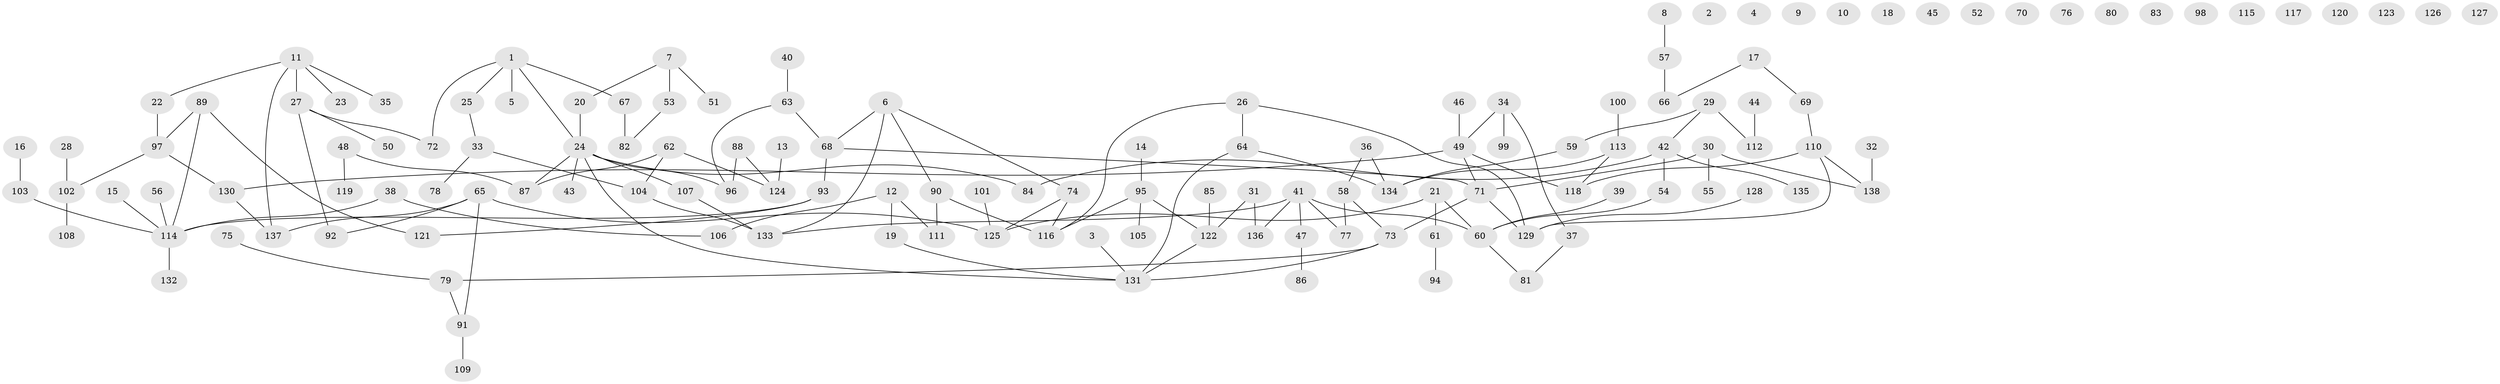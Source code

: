 // coarse degree distribution, {9: 0.01639344262295082, 0: 0.29508196721311475, 1: 0.21311475409836064, 11: 0.01639344262295082, 4: 0.13114754098360656, 3: 0.11475409836065574, 8: 0.01639344262295082, 5: 0.04918032786885246, 2: 0.11475409836065574, 7: 0.01639344262295082, 6: 0.01639344262295082}
// Generated by graph-tools (version 1.1) at 2025/16/03/04/25 18:16:30]
// undirected, 138 vertices, 148 edges
graph export_dot {
graph [start="1"]
  node [color=gray90,style=filled];
  1;
  2;
  3;
  4;
  5;
  6;
  7;
  8;
  9;
  10;
  11;
  12;
  13;
  14;
  15;
  16;
  17;
  18;
  19;
  20;
  21;
  22;
  23;
  24;
  25;
  26;
  27;
  28;
  29;
  30;
  31;
  32;
  33;
  34;
  35;
  36;
  37;
  38;
  39;
  40;
  41;
  42;
  43;
  44;
  45;
  46;
  47;
  48;
  49;
  50;
  51;
  52;
  53;
  54;
  55;
  56;
  57;
  58;
  59;
  60;
  61;
  62;
  63;
  64;
  65;
  66;
  67;
  68;
  69;
  70;
  71;
  72;
  73;
  74;
  75;
  76;
  77;
  78;
  79;
  80;
  81;
  82;
  83;
  84;
  85;
  86;
  87;
  88;
  89;
  90;
  91;
  92;
  93;
  94;
  95;
  96;
  97;
  98;
  99;
  100;
  101;
  102;
  103;
  104;
  105;
  106;
  107;
  108;
  109;
  110;
  111;
  112;
  113;
  114;
  115;
  116;
  117;
  118;
  119;
  120;
  121;
  122;
  123;
  124;
  125;
  126;
  127;
  128;
  129;
  130;
  131;
  132;
  133;
  134;
  135;
  136;
  137;
  138;
  1 -- 5;
  1 -- 24;
  1 -- 25;
  1 -- 67;
  1 -- 72;
  3 -- 131;
  6 -- 68;
  6 -- 74;
  6 -- 90;
  6 -- 133;
  7 -- 20;
  7 -- 51;
  7 -- 53;
  8 -- 57;
  11 -- 22;
  11 -- 23;
  11 -- 27;
  11 -- 35;
  11 -- 137;
  12 -- 19;
  12 -- 106;
  12 -- 111;
  13 -- 124;
  14 -- 95;
  15 -- 114;
  16 -- 103;
  17 -- 66;
  17 -- 69;
  19 -- 131;
  20 -- 24;
  21 -- 60;
  21 -- 61;
  21 -- 125;
  22 -- 97;
  24 -- 43;
  24 -- 84;
  24 -- 87;
  24 -- 96;
  24 -- 107;
  24 -- 131;
  25 -- 33;
  26 -- 64;
  26 -- 116;
  26 -- 129;
  27 -- 50;
  27 -- 72;
  27 -- 92;
  28 -- 102;
  29 -- 42;
  29 -- 59;
  29 -- 112;
  30 -- 55;
  30 -- 71;
  30 -- 138;
  31 -- 122;
  31 -- 136;
  32 -- 138;
  33 -- 78;
  33 -- 104;
  34 -- 37;
  34 -- 49;
  34 -- 99;
  36 -- 58;
  36 -- 134;
  37 -- 81;
  38 -- 106;
  38 -- 114;
  39 -- 60;
  40 -- 63;
  41 -- 47;
  41 -- 60;
  41 -- 77;
  41 -- 133;
  41 -- 136;
  42 -- 54;
  42 -- 84;
  42 -- 135;
  44 -- 112;
  46 -- 49;
  47 -- 86;
  48 -- 87;
  48 -- 119;
  49 -- 71;
  49 -- 118;
  49 -- 130;
  53 -- 82;
  54 -- 60;
  56 -- 114;
  57 -- 66;
  58 -- 73;
  58 -- 77;
  59 -- 134;
  60 -- 81;
  61 -- 94;
  62 -- 87;
  62 -- 104;
  62 -- 124;
  63 -- 68;
  63 -- 96;
  64 -- 131;
  64 -- 134;
  65 -- 91;
  65 -- 92;
  65 -- 125;
  65 -- 137;
  67 -- 82;
  68 -- 71;
  68 -- 93;
  69 -- 110;
  71 -- 73;
  71 -- 129;
  73 -- 79;
  73 -- 131;
  74 -- 116;
  74 -- 125;
  75 -- 79;
  79 -- 91;
  85 -- 122;
  88 -- 96;
  88 -- 124;
  89 -- 97;
  89 -- 114;
  89 -- 121;
  90 -- 111;
  90 -- 116;
  91 -- 109;
  93 -- 114;
  93 -- 121;
  95 -- 105;
  95 -- 116;
  95 -- 122;
  97 -- 102;
  97 -- 130;
  100 -- 113;
  101 -- 125;
  102 -- 108;
  103 -- 114;
  104 -- 133;
  107 -- 133;
  110 -- 118;
  110 -- 129;
  110 -- 138;
  113 -- 118;
  113 -- 134;
  114 -- 132;
  122 -- 131;
  128 -- 129;
  130 -- 137;
}
